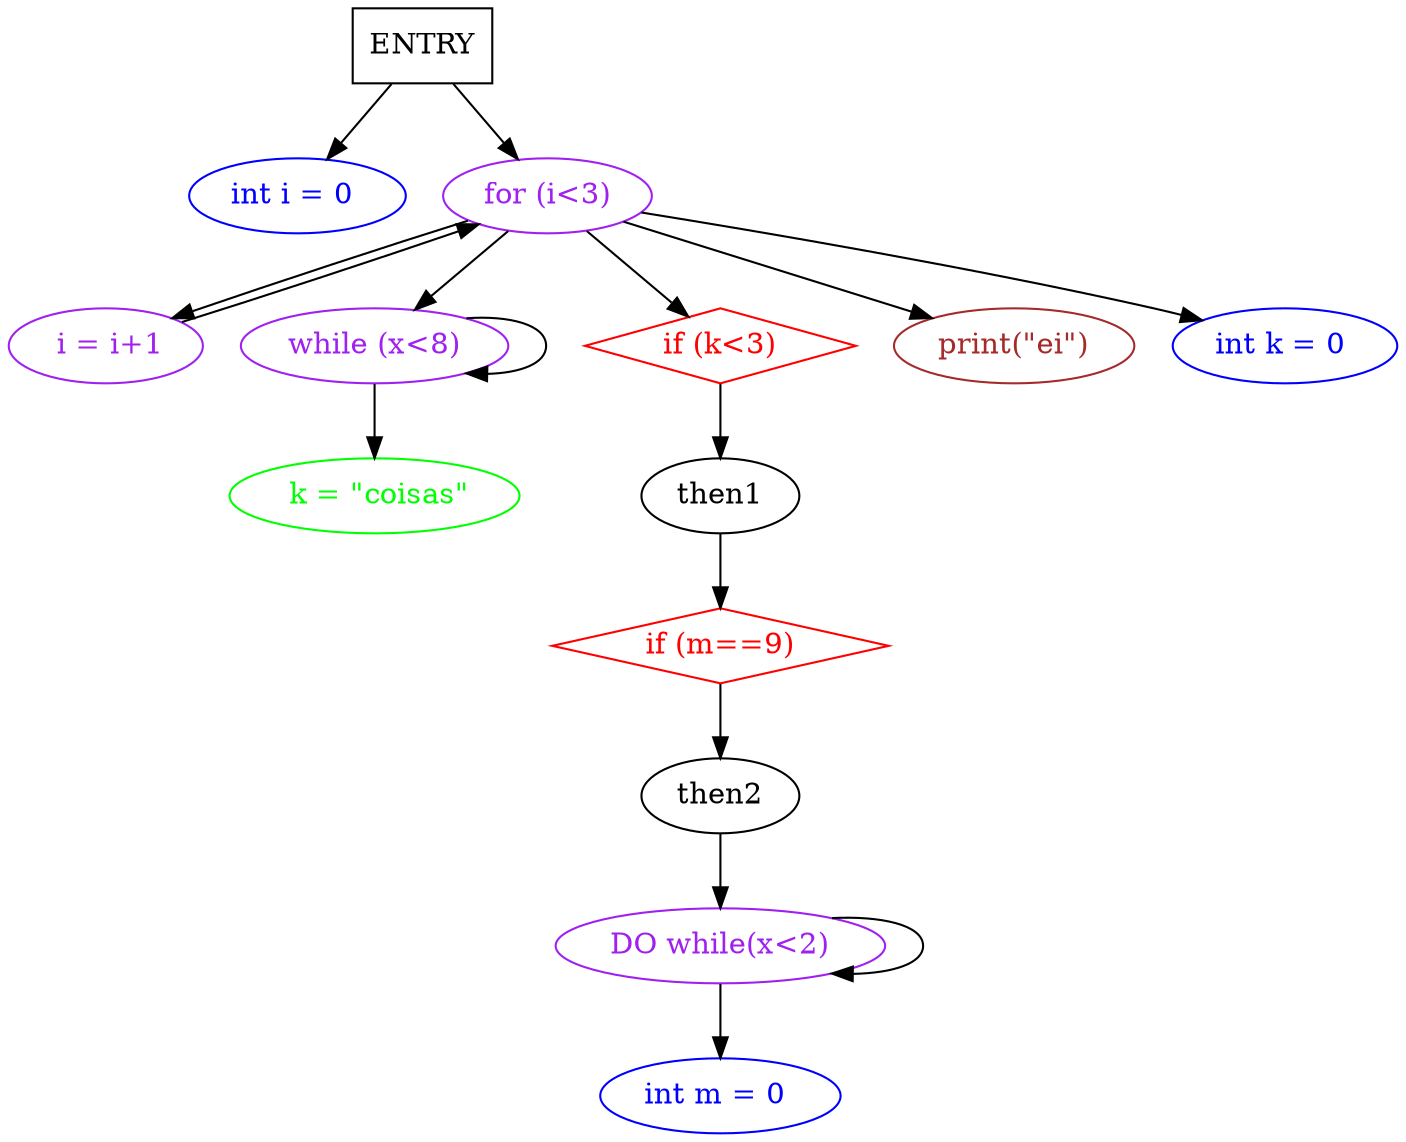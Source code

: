 digraph sdg {
	graph [rankdir=TB]
	ENTRY [shape=box]
	"int i = 0 " [color=blue fontcolor=blue]
	ENTRY -> "int i = 0 "
	"for (i<3)" [color=purple fontcolor=purple]
	ENTRY -> "for (i<3)"
	" i = i+1" [color=green fontcolor=green]
	"for (i<3)" -> " i = i+1"
	" i = i+1" [color=purple fontcolor=purple]
	" i = i+1" -> "for (i<3)"
	"while (x<8)" [color=purple fontcolor=purple]
	"while (x<8)" -> "while (x<8)"
	"for (i<3)" -> "while (x<8)"
	" k = \"coisas\"" [color=green fontcolor=green]
	"while (x<8)" -> " k = \"coisas\""
	"if (k<3)" [color=red fontcolor=red shape=diamond]
	"for (i<3)" -> "if (k<3)"
	"if (k<3)" -> then1
	"if (m==9)" [color=red fontcolor=red shape=diamond]
	then1 -> "if (m==9)"
	"if (m==9)" -> then2
	"DO while(x<2)" [color=purple fontcolor=purple]
	"DO while(x<2)" -> "DO while(x<2)"
	then2 -> "DO while(x<2)"
	"int m = 0 " [color=blue fontcolor=blue]
	"DO while(x<2)" -> "int m = 0 "
	"print(\"ei\")" [color=brown fontcolor=brown]
	"for (i<3)" -> "print(\"ei\")"
	"int k = 0 " [color=blue fontcolor=blue]
	"for (i<3)" -> "int k = 0 "
}
